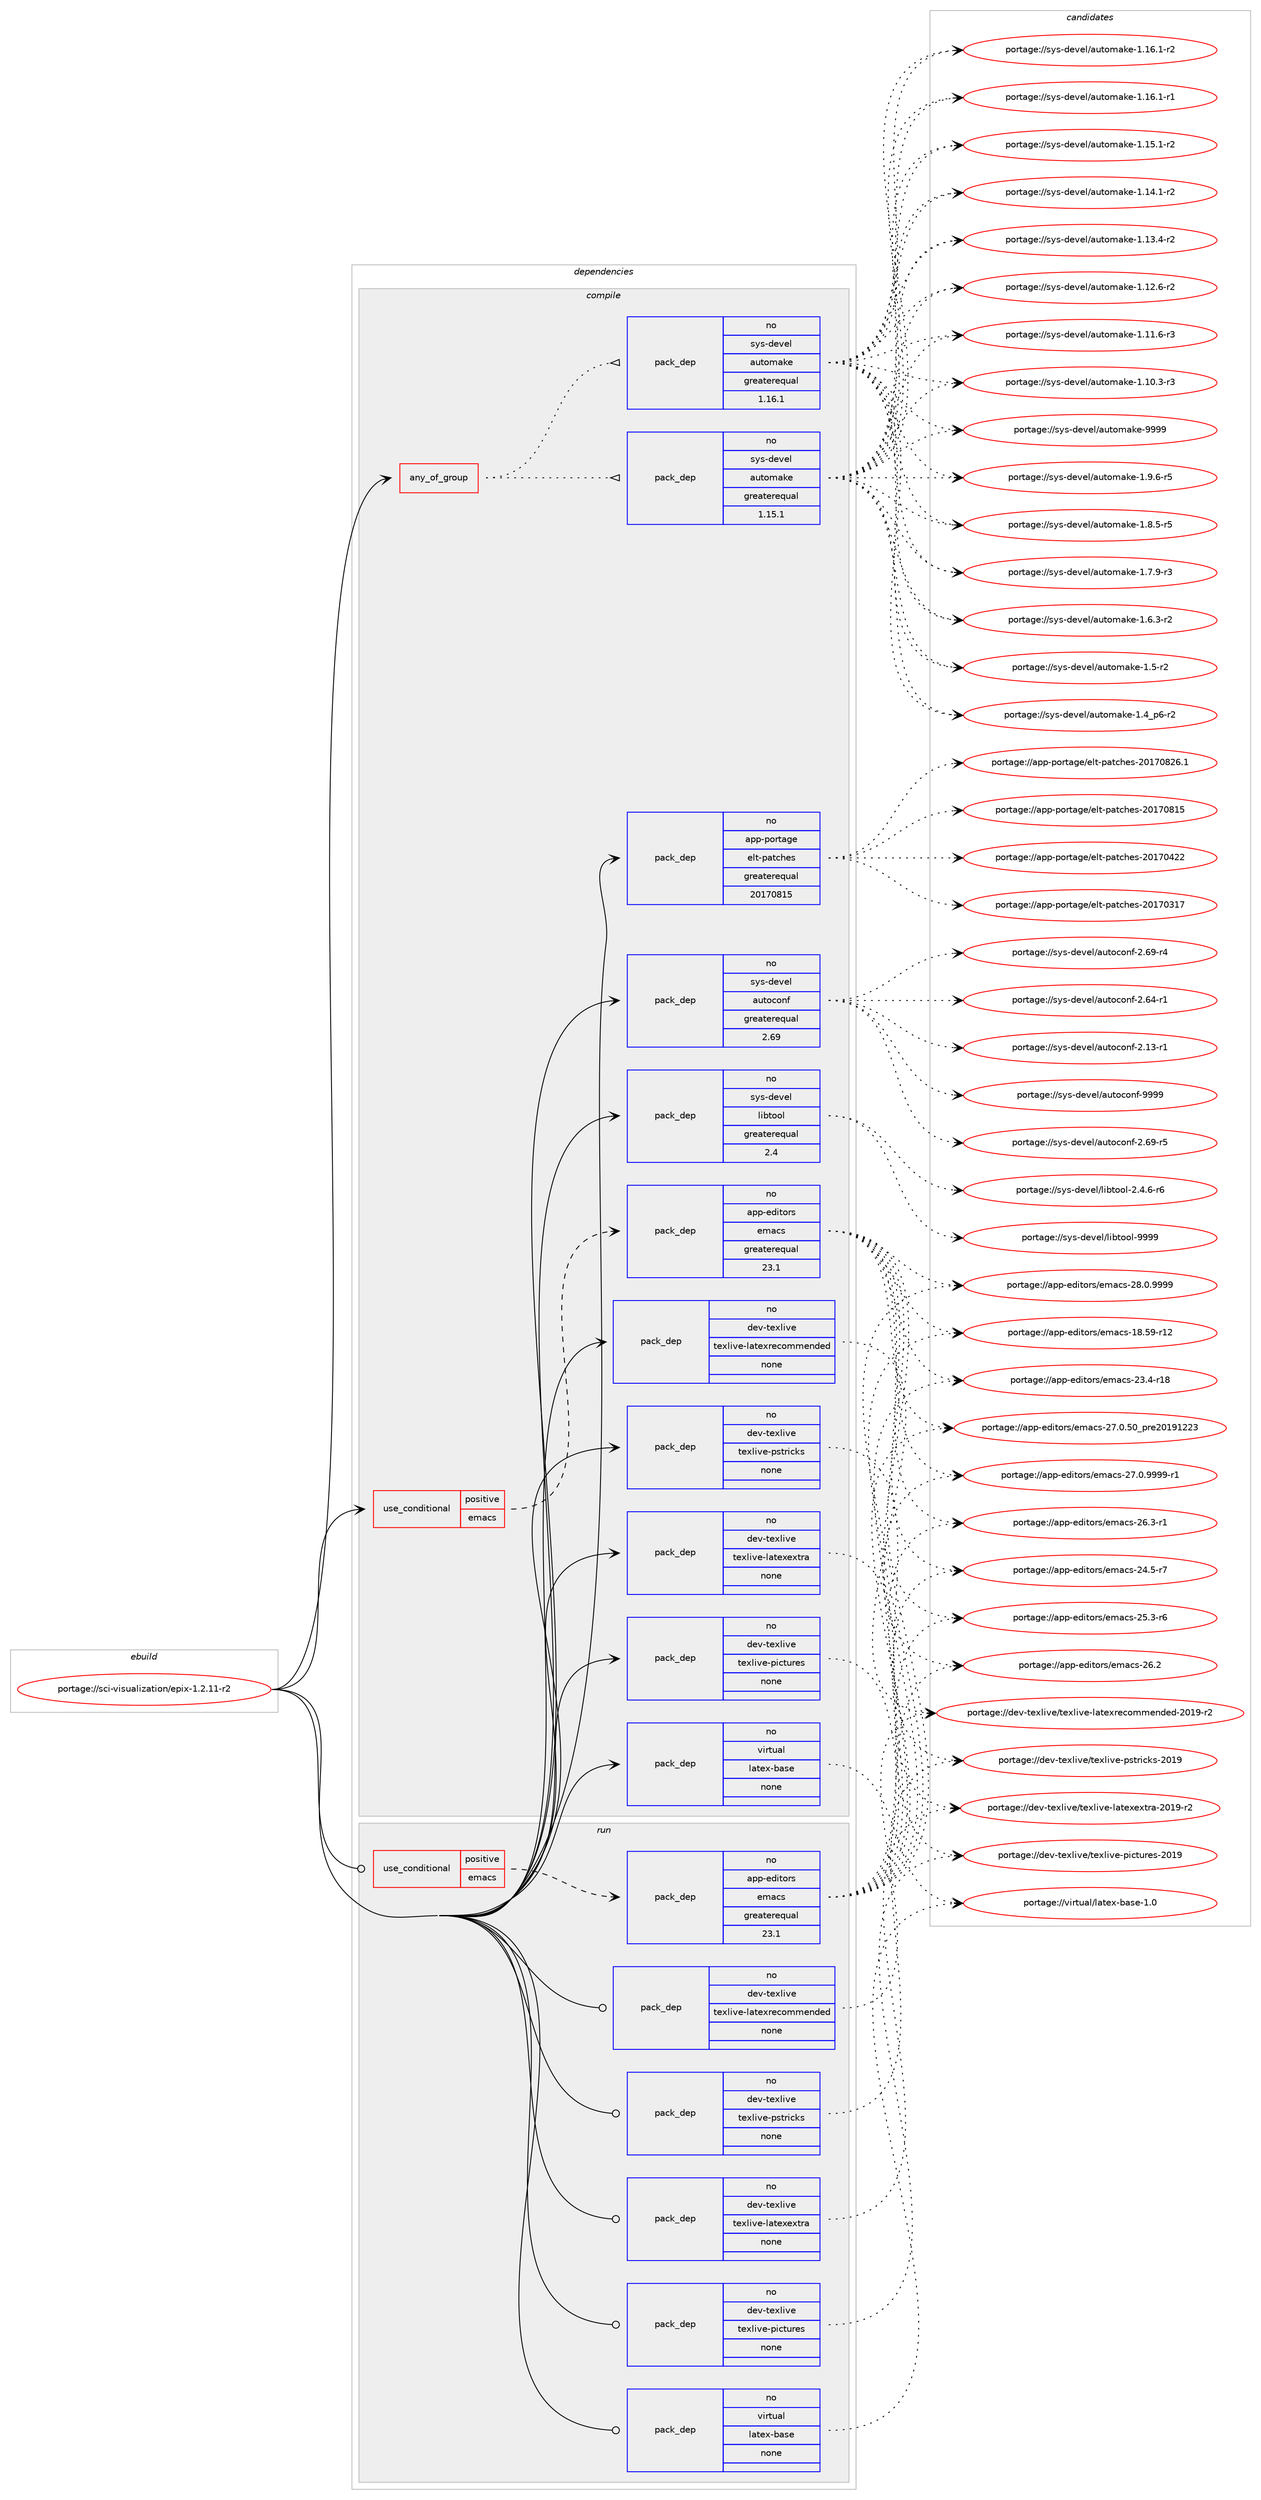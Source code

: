 digraph prolog {

# *************
# Graph options
# *************

newrank=true;
concentrate=true;
compound=true;
graph [rankdir=LR,fontname=Helvetica,fontsize=10,ranksep=1.5];#, ranksep=2.5, nodesep=0.2];
edge  [arrowhead=vee];
node  [fontname=Helvetica,fontsize=10];

# **********
# The ebuild
# **********

subgraph cluster_leftcol {
color=gray;
rank=same;
label=<<i>ebuild</i>>;
id [label="portage://sci-visualization/epix-1.2.11-r2", color=red, width=4, href="../sci-visualization/epix-1.2.11-r2.svg"];
}

# ****************
# The dependencies
# ****************

subgraph cluster_midcol {
color=gray;
label=<<i>dependencies</i>>;
subgraph cluster_compile {
fillcolor="#eeeeee";
style=filled;
label=<<i>compile</i>>;
subgraph any1293 {
dependency78316 [label=<<TABLE BORDER="0" CELLBORDER="1" CELLSPACING="0" CELLPADDING="4"><TR><TD CELLPADDING="10">any_of_group</TD></TR></TABLE>>, shape=none, color=red];subgraph pack61912 {
dependency78317 [label=<<TABLE BORDER="0" CELLBORDER="1" CELLSPACING="0" CELLPADDING="4" WIDTH="220"><TR><TD ROWSPAN="6" CELLPADDING="30">pack_dep</TD></TR><TR><TD WIDTH="110">no</TD></TR><TR><TD>sys-devel</TD></TR><TR><TD>automake</TD></TR><TR><TD>greaterequal</TD></TR><TR><TD>1.16.1</TD></TR></TABLE>>, shape=none, color=blue];
}
dependency78316:e -> dependency78317:w [weight=20,style="dotted",arrowhead="oinv"];
subgraph pack61913 {
dependency78318 [label=<<TABLE BORDER="0" CELLBORDER="1" CELLSPACING="0" CELLPADDING="4" WIDTH="220"><TR><TD ROWSPAN="6" CELLPADDING="30">pack_dep</TD></TR><TR><TD WIDTH="110">no</TD></TR><TR><TD>sys-devel</TD></TR><TR><TD>automake</TD></TR><TR><TD>greaterequal</TD></TR><TR><TD>1.15.1</TD></TR></TABLE>>, shape=none, color=blue];
}
dependency78316:e -> dependency78318:w [weight=20,style="dotted",arrowhead="oinv"];
}
id:e -> dependency78316:w [weight=20,style="solid",arrowhead="vee"];
subgraph cond15027 {
dependency78319 [label=<<TABLE BORDER="0" CELLBORDER="1" CELLSPACING="0" CELLPADDING="4"><TR><TD ROWSPAN="3" CELLPADDING="10">use_conditional</TD></TR><TR><TD>positive</TD></TR><TR><TD>emacs</TD></TR></TABLE>>, shape=none, color=red];
subgraph pack61914 {
dependency78320 [label=<<TABLE BORDER="0" CELLBORDER="1" CELLSPACING="0" CELLPADDING="4" WIDTH="220"><TR><TD ROWSPAN="6" CELLPADDING="30">pack_dep</TD></TR><TR><TD WIDTH="110">no</TD></TR><TR><TD>app-editors</TD></TR><TR><TD>emacs</TD></TR><TR><TD>greaterequal</TD></TR><TR><TD>23.1</TD></TR></TABLE>>, shape=none, color=blue];
}
dependency78319:e -> dependency78320:w [weight=20,style="dashed",arrowhead="vee"];
}
id:e -> dependency78319:w [weight=20,style="solid",arrowhead="vee"];
subgraph pack61915 {
dependency78321 [label=<<TABLE BORDER="0" CELLBORDER="1" CELLSPACING="0" CELLPADDING="4" WIDTH="220"><TR><TD ROWSPAN="6" CELLPADDING="30">pack_dep</TD></TR><TR><TD WIDTH="110">no</TD></TR><TR><TD>app-portage</TD></TR><TR><TD>elt-patches</TD></TR><TR><TD>greaterequal</TD></TR><TR><TD>20170815</TD></TR></TABLE>>, shape=none, color=blue];
}
id:e -> dependency78321:w [weight=20,style="solid",arrowhead="vee"];
subgraph pack61916 {
dependency78322 [label=<<TABLE BORDER="0" CELLBORDER="1" CELLSPACING="0" CELLPADDING="4" WIDTH="220"><TR><TD ROWSPAN="6" CELLPADDING="30">pack_dep</TD></TR><TR><TD WIDTH="110">no</TD></TR><TR><TD>dev-texlive</TD></TR><TR><TD>texlive-latexextra</TD></TR><TR><TD>none</TD></TR><TR><TD></TD></TR></TABLE>>, shape=none, color=blue];
}
id:e -> dependency78322:w [weight=20,style="solid",arrowhead="vee"];
subgraph pack61917 {
dependency78323 [label=<<TABLE BORDER="0" CELLBORDER="1" CELLSPACING="0" CELLPADDING="4" WIDTH="220"><TR><TD ROWSPAN="6" CELLPADDING="30">pack_dep</TD></TR><TR><TD WIDTH="110">no</TD></TR><TR><TD>dev-texlive</TD></TR><TR><TD>texlive-latexrecommended</TD></TR><TR><TD>none</TD></TR><TR><TD></TD></TR></TABLE>>, shape=none, color=blue];
}
id:e -> dependency78323:w [weight=20,style="solid",arrowhead="vee"];
subgraph pack61918 {
dependency78324 [label=<<TABLE BORDER="0" CELLBORDER="1" CELLSPACING="0" CELLPADDING="4" WIDTH="220"><TR><TD ROWSPAN="6" CELLPADDING="30">pack_dep</TD></TR><TR><TD WIDTH="110">no</TD></TR><TR><TD>dev-texlive</TD></TR><TR><TD>texlive-pictures</TD></TR><TR><TD>none</TD></TR><TR><TD></TD></TR></TABLE>>, shape=none, color=blue];
}
id:e -> dependency78324:w [weight=20,style="solid",arrowhead="vee"];
subgraph pack61919 {
dependency78325 [label=<<TABLE BORDER="0" CELLBORDER="1" CELLSPACING="0" CELLPADDING="4" WIDTH="220"><TR><TD ROWSPAN="6" CELLPADDING="30">pack_dep</TD></TR><TR><TD WIDTH="110">no</TD></TR><TR><TD>dev-texlive</TD></TR><TR><TD>texlive-pstricks</TD></TR><TR><TD>none</TD></TR><TR><TD></TD></TR></TABLE>>, shape=none, color=blue];
}
id:e -> dependency78325:w [weight=20,style="solid",arrowhead="vee"];
subgraph pack61920 {
dependency78326 [label=<<TABLE BORDER="0" CELLBORDER="1" CELLSPACING="0" CELLPADDING="4" WIDTH="220"><TR><TD ROWSPAN="6" CELLPADDING="30">pack_dep</TD></TR><TR><TD WIDTH="110">no</TD></TR><TR><TD>sys-devel</TD></TR><TR><TD>autoconf</TD></TR><TR><TD>greaterequal</TD></TR><TR><TD>2.69</TD></TR></TABLE>>, shape=none, color=blue];
}
id:e -> dependency78326:w [weight=20,style="solid",arrowhead="vee"];
subgraph pack61921 {
dependency78327 [label=<<TABLE BORDER="0" CELLBORDER="1" CELLSPACING="0" CELLPADDING="4" WIDTH="220"><TR><TD ROWSPAN="6" CELLPADDING="30">pack_dep</TD></TR><TR><TD WIDTH="110">no</TD></TR><TR><TD>sys-devel</TD></TR><TR><TD>libtool</TD></TR><TR><TD>greaterequal</TD></TR><TR><TD>2.4</TD></TR></TABLE>>, shape=none, color=blue];
}
id:e -> dependency78327:w [weight=20,style="solid",arrowhead="vee"];
subgraph pack61922 {
dependency78328 [label=<<TABLE BORDER="0" CELLBORDER="1" CELLSPACING="0" CELLPADDING="4" WIDTH="220"><TR><TD ROWSPAN="6" CELLPADDING="30">pack_dep</TD></TR><TR><TD WIDTH="110">no</TD></TR><TR><TD>virtual</TD></TR><TR><TD>latex-base</TD></TR><TR><TD>none</TD></TR><TR><TD></TD></TR></TABLE>>, shape=none, color=blue];
}
id:e -> dependency78328:w [weight=20,style="solid",arrowhead="vee"];
}
subgraph cluster_compileandrun {
fillcolor="#eeeeee";
style=filled;
label=<<i>compile and run</i>>;
}
subgraph cluster_run {
fillcolor="#eeeeee";
style=filled;
label=<<i>run</i>>;
subgraph cond15028 {
dependency78329 [label=<<TABLE BORDER="0" CELLBORDER="1" CELLSPACING="0" CELLPADDING="4"><TR><TD ROWSPAN="3" CELLPADDING="10">use_conditional</TD></TR><TR><TD>positive</TD></TR><TR><TD>emacs</TD></TR></TABLE>>, shape=none, color=red];
subgraph pack61923 {
dependency78330 [label=<<TABLE BORDER="0" CELLBORDER="1" CELLSPACING="0" CELLPADDING="4" WIDTH="220"><TR><TD ROWSPAN="6" CELLPADDING="30">pack_dep</TD></TR><TR><TD WIDTH="110">no</TD></TR><TR><TD>app-editors</TD></TR><TR><TD>emacs</TD></TR><TR><TD>greaterequal</TD></TR><TR><TD>23.1</TD></TR></TABLE>>, shape=none, color=blue];
}
dependency78329:e -> dependency78330:w [weight=20,style="dashed",arrowhead="vee"];
}
id:e -> dependency78329:w [weight=20,style="solid",arrowhead="odot"];
subgraph pack61924 {
dependency78331 [label=<<TABLE BORDER="0" CELLBORDER="1" CELLSPACING="0" CELLPADDING="4" WIDTH="220"><TR><TD ROWSPAN="6" CELLPADDING="30">pack_dep</TD></TR><TR><TD WIDTH="110">no</TD></TR><TR><TD>dev-texlive</TD></TR><TR><TD>texlive-latexextra</TD></TR><TR><TD>none</TD></TR><TR><TD></TD></TR></TABLE>>, shape=none, color=blue];
}
id:e -> dependency78331:w [weight=20,style="solid",arrowhead="odot"];
subgraph pack61925 {
dependency78332 [label=<<TABLE BORDER="0" CELLBORDER="1" CELLSPACING="0" CELLPADDING="4" WIDTH="220"><TR><TD ROWSPAN="6" CELLPADDING="30">pack_dep</TD></TR><TR><TD WIDTH="110">no</TD></TR><TR><TD>dev-texlive</TD></TR><TR><TD>texlive-latexrecommended</TD></TR><TR><TD>none</TD></TR><TR><TD></TD></TR></TABLE>>, shape=none, color=blue];
}
id:e -> dependency78332:w [weight=20,style="solid",arrowhead="odot"];
subgraph pack61926 {
dependency78333 [label=<<TABLE BORDER="0" CELLBORDER="1" CELLSPACING="0" CELLPADDING="4" WIDTH="220"><TR><TD ROWSPAN="6" CELLPADDING="30">pack_dep</TD></TR><TR><TD WIDTH="110">no</TD></TR><TR><TD>dev-texlive</TD></TR><TR><TD>texlive-pictures</TD></TR><TR><TD>none</TD></TR><TR><TD></TD></TR></TABLE>>, shape=none, color=blue];
}
id:e -> dependency78333:w [weight=20,style="solid",arrowhead="odot"];
subgraph pack61927 {
dependency78334 [label=<<TABLE BORDER="0" CELLBORDER="1" CELLSPACING="0" CELLPADDING="4" WIDTH="220"><TR><TD ROWSPAN="6" CELLPADDING="30">pack_dep</TD></TR><TR><TD WIDTH="110">no</TD></TR><TR><TD>dev-texlive</TD></TR><TR><TD>texlive-pstricks</TD></TR><TR><TD>none</TD></TR><TR><TD></TD></TR></TABLE>>, shape=none, color=blue];
}
id:e -> dependency78334:w [weight=20,style="solid",arrowhead="odot"];
subgraph pack61928 {
dependency78335 [label=<<TABLE BORDER="0" CELLBORDER="1" CELLSPACING="0" CELLPADDING="4" WIDTH="220"><TR><TD ROWSPAN="6" CELLPADDING="30">pack_dep</TD></TR><TR><TD WIDTH="110">no</TD></TR><TR><TD>virtual</TD></TR><TR><TD>latex-base</TD></TR><TR><TD>none</TD></TR><TR><TD></TD></TR></TABLE>>, shape=none, color=blue];
}
id:e -> dependency78335:w [weight=20,style="solid",arrowhead="odot"];
}
}

# **************
# The candidates
# **************

subgraph cluster_choices {
rank=same;
color=gray;
label=<<i>candidates</i>>;

subgraph choice61912 {
color=black;
nodesep=1;
choice115121115451001011181011084797117116111109971071014557575757 [label="portage://sys-devel/automake-9999", color=red, width=4,href="../sys-devel/automake-9999.svg"];
choice115121115451001011181011084797117116111109971071014549465746544511453 [label="portage://sys-devel/automake-1.9.6-r5", color=red, width=4,href="../sys-devel/automake-1.9.6-r5.svg"];
choice115121115451001011181011084797117116111109971071014549465646534511453 [label="portage://sys-devel/automake-1.8.5-r5", color=red, width=4,href="../sys-devel/automake-1.8.5-r5.svg"];
choice115121115451001011181011084797117116111109971071014549465546574511451 [label="portage://sys-devel/automake-1.7.9-r3", color=red, width=4,href="../sys-devel/automake-1.7.9-r3.svg"];
choice115121115451001011181011084797117116111109971071014549465446514511450 [label="portage://sys-devel/automake-1.6.3-r2", color=red, width=4,href="../sys-devel/automake-1.6.3-r2.svg"];
choice11512111545100101118101108479711711611110997107101454946534511450 [label="portage://sys-devel/automake-1.5-r2", color=red, width=4,href="../sys-devel/automake-1.5-r2.svg"];
choice115121115451001011181011084797117116111109971071014549465295112544511450 [label="portage://sys-devel/automake-1.4_p6-r2", color=red, width=4,href="../sys-devel/automake-1.4_p6-r2.svg"];
choice11512111545100101118101108479711711611110997107101454946495446494511450 [label="portage://sys-devel/automake-1.16.1-r2", color=red, width=4,href="../sys-devel/automake-1.16.1-r2.svg"];
choice11512111545100101118101108479711711611110997107101454946495446494511449 [label="portage://sys-devel/automake-1.16.1-r1", color=red, width=4,href="../sys-devel/automake-1.16.1-r1.svg"];
choice11512111545100101118101108479711711611110997107101454946495346494511450 [label="portage://sys-devel/automake-1.15.1-r2", color=red, width=4,href="../sys-devel/automake-1.15.1-r2.svg"];
choice11512111545100101118101108479711711611110997107101454946495246494511450 [label="portage://sys-devel/automake-1.14.1-r2", color=red, width=4,href="../sys-devel/automake-1.14.1-r2.svg"];
choice11512111545100101118101108479711711611110997107101454946495146524511450 [label="portage://sys-devel/automake-1.13.4-r2", color=red, width=4,href="../sys-devel/automake-1.13.4-r2.svg"];
choice11512111545100101118101108479711711611110997107101454946495046544511450 [label="portage://sys-devel/automake-1.12.6-r2", color=red, width=4,href="../sys-devel/automake-1.12.6-r2.svg"];
choice11512111545100101118101108479711711611110997107101454946494946544511451 [label="portage://sys-devel/automake-1.11.6-r3", color=red, width=4,href="../sys-devel/automake-1.11.6-r3.svg"];
choice11512111545100101118101108479711711611110997107101454946494846514511451 [label="portage://sys-devel/automake-1.10.3-r3", color=red, width=4,href="../sys-devel/automake-1.10.3-r3.svg"];
dependency78317:e -> choice115121115451001011181011084797117116111109971071014557575757:w [style=dotted,weight="100"];
dependency78317:e -> choice115121115451001011181011084797117116111109971071014549465746544511453:w [style=dotted,weight="100"];
dependency78317:e -> choice115121115451001011181011084797117116111109971071014549465646534511453:w [style=dotted,weight="100"];
dependency78317:e -> choice115121115451001011181011084797117116111109971071014549465546574511451:w [style=dotted,weight="100"];
dependency78317:e -> choice115121115451001011181011084797117116111109971071014549465446514511450:w [style=dotted,weight="100"];
dependency78317:e -> choice11512111545100101118101108479711711611110997107101454946534511450:w [style=dotted,weight="100"];
dependency78317:e -> choice115121115451001011181011084797117116111109971071014549465295112544511450:w [style=dotted,weight="100"];
dependency78317:e -> choice11512111545100101118101108479711711611110997107101454946495446494511450:w [style=dotted,weight="100"];
dependency78317:e -> choice11512111545100101118101108479711711611110997107101454946495446494511449:w [style=dotted,weight="100"];
dependency78317:e -> choice11512111545100101118101108479711711611110997107101454946495346494511450:w [style=dotted,weight="100"];
dependency78317:e -> choice11512111545100101118101108479711711611110997107101454946495246494511450:w [style=dotted,weight="100"];
dependency78317:e -> choice11512111545100101118101108479711711611110997107101454946495146524511450:w [style=dotted,weight="100"];
dependency78317:e -> choice11512111545100101118101108479711711611110997107101454946495046544511450:w [style=dotted,weight="100"];
dependency78317:e -> choice11512111545100101118101108479711711611110997107101454946494946544511451:w [style=dotted,weight="100"];
dependency78317:e -> choice11512111545100101118101108479711711611110997107101454946494846514511451:w [style=dotted,weight="100"];
}
subgraph choice61913 {
color=black;
nodesep=1;
choice115121115451001011181011084797117116111109971071014557575757 [label="portage://sys-devel/automake-9999", color=red, width=4,href="../sys-devel/automake-9999.svg"];
choice115121115451001011181011084797117116111109971071014549465746544511453 [label="portage://sys-devel/automake-1.9.6-r5", color=red, width=4,href="../sys-devel/automake-1.9.6-r5.svg"];
choice115121115451001011181011084797117116111109971071014549465646534511453 [label="portage://sys-devel/automake-1.8.5-r5", color=red, width=4,href="../sys-devel/automake-1.8.5-r5.svg"];
choice115121115451001011181011084797117116111109971071014549465546574511451 [label="portage://sys-devel/automake-1.7.9-r3", color=red, width=4,href="../sys-devel/automake-1.7.9-r3.svg"];
choice115121115451001011181011084797117116111109971071014549465446514511450 [label="portage://sys-devel/automake-1.6.3-r2", color=red, width=4,href="../sys-devel/automake-1.6.3-r2.svg"];
choice11512111545100101118101108479711711611110997107101454946534511450 [label="portage://sys-devel/automake-1.5-r2", color=red, width=4,href="../sys-devel/automake-1.5-r2.svg"];
choice115121115451001011181011084797117116111109971071014549465295112544511450 [label="portage://sys-devel/automake-1.4_p6-r2", color=red, width=4,href="../sys-devel/automake-1.4_p6-r2.svg"];
choice11512111545100101118101108479711711611110997107101454946495446494511450 [label="portage://sys-devel/automake-1.16.1-r2", color=red, width=4,href="../sys-devel/automake-1.16.1-r2.svg"];
choice11512111545100101118101108479711711611110997107101454946495446494511449 [label="portage://sys-devel/automake-1.16.1-r1", color=red, width=4,href="../sys-devel/automake-1.16.1-r1.svg"];
choice11512111545100101118101108479711711611110997107101454946495346494511450 [label="portage://sys-devel/automake-1.15.1-r2", color=red, width=4,href="../sys-devel/automake-1.15.1-r2.svg"];
choice11512111545100101118101108479711711611110997107101454946495246494511450 [label="portage://sys-devel/automake-1.14.1-r2", color=red, width=4,href="../sys-devel/automake-1.14.1-r2.svg"];
choice11512111545100101118101108479711711611110997107101454946495146524511450 [label="portage://sys-devel/automake-1.13.4-r2", color=red, width=4,href="../sys-devel/automake-1.13.4-r2.svg"];
choice11512111545100101118101108479711711611110997107101454946495046544511450 [label="portage://sys-devel/automake-1.12.6-r2", color=red, width=4,href="../sys-devel/automake-1.12.6-r2.svg"];
choice11512111545100101118101108479711711611110997107101454946494946544511451 [label="portage://sys-devel/automake-1.11.6-r3", color=red, width=4,href="../sys-devel/automake-1.11.6-r3.svg"];
choice11512111545100101118101108479711711611110997107101454946494846514511451 [label="portage://sys-devel/automake-1.10.3-r3", color=red, width=4,href="../sys-devel/automake-1.10.3-r3.svg"];
dependency78318:e -> choice115121115451001011181011084797117116111109971071014557575757:w [style=dotted,weight="100"];
dependency78318:e -> choice115121115451001011181011084797117116111109971071014549465746544511453:w [style=dotted,weight="100"];
dependency78318:e -> choice115121115451001011181011084797117116111109971071014549465646534511453:w [style=dotted,weight="100"];
dependency78318:e -> choice115121115451001011181011084797117116111109971071014549465546574511451:w [style=dotted,weight="100"];
dependency78318:e -> choice115121115451001011181011084797117116111109971071014549465446514511450:w [style=dotted,weight="100"];
dependency78318:e -> choice11512111545100101118101108479711711611110997107101454946534511450:w [style=dotted,weight="100"];
dependency78318:e -> choice115121115451001011181011084797117116111109971071014549465295112544511450:w [style=dotted,weight="100"];
dependency78318:e -> choice11512111545100101118101108479711711611110997107101454946495446494511450:w [style=dotted,weight="100"];
dependency78318:e -> choice11512111545100101118101108479711711611110997107101454946495446494511449:w [style=dotted,weight="100"];
dependency78318:e -> choice11512111545100101118101108479711711611110997107101454946495346494511450:w [style=dotted,weight="100"];
dependency78318:e -> choice11512111545100101118101108479711711611110997107101454946495246494511450:w [style=dotted,weight="100"];
dependency78318:e -> choice11512111545100101118101108479711711611110997107101454946495146524511450:w [style=dotted,weight="100"];
dependency78318:e -> choice11512111545100101118101108479711711611110997107101454946495046544511450:w [style=dotted,weight="100"];
dependency78318:e -> choice11512111545100101118101108479711711611110997107101454946494946544511451:w [style=dotted,weight="100"];
dependency78318:e -> choice11512111545100101118101108479711711611110997107101454946494846514511451:w [style=dotted,weight="100"];
}
subgraph choice61914 {
color=black;
nodesep=1;
choice971121124510110010511611111411547101109979911545505646484657575757 [label="portage://app-editors/emacs-28.0.9999", color=red, width=4,href="../app-editors/emacs-28.0.9999.svg"];
choice9711211245101100105116111114115471011099799115455055464846575757574511449 [label="portage://app-editors/emacs-27.0.9999-r1", color=red, width=4,href="../app-editors/emacs-27.0.9999-r1.svg"];
choice97112112451011001051161111141154710110997991154550554648465348951121141015048495749505051 [label="portage://app-editors/emacs-27.0.50_pre20191223", color=red, width=4,href="../app-editors/emacs-27.0.50_pre20191223.svg"];
choice971121124510110010511611111411547101109979911545505446514511449 [label="portage://app-editors/emacs-26.3-r1", color=red, width=4,href="../app-editors/emacs-26.3-r1.svg"];
choice97112112451011001051161111141154710110997991154550544650 [label="portage://app-editors/emacs-26.2", color=red, width=4,href="../app-editors/emacs-26.2.svg"];
choice971121124510110010511611111411547101109979911545505346514511454 [label="portage://app-editors/emacs-25.3-r6", color=red, width=4,href="../app-editors/emacs-25.3-r6.svg"];
choice971121124510110010511611111411547101109979911545505246534511455 [label="portage://app-editors/emacs-24.5-r7", color=red, width=4,href="../app-editors/emacs-24.5-r7.svg"];
choice97112112451011001051161111141154710110997991154550514652451144956 [label="portage://app-editors/emacs-23.4-r18", color=red, width=4,href="../app-editors/emacs-23.4-r18.svg"];
choice9711211245101100105116111114115471011099799115454956465357451144950 [label="portage://app-editors/emacs-18.59-r12", color=red, width=4,href="../app-editors/emacs-18.59-r12.svg"];
dependency78320:e -> choice971121124510110010511611111411547101109979911545505646484657575757:w [style=dotted,weight="100"];
dependency78320:e -> choice9711211245101100105116111114115471011099799115455055464846575757574511449:w [style=dotted,weight="100"];
dependency78320:e -> choice97112112451011001051161111141154710110997991154550554648465348951121141015048495749505051:w [style=dotted,weight="100"];
dependency78320:e -> choice971121124510110010511611111411547101109979911545505446514511449:w [style=dotted,weight="100"];
dependency78320:e -> choice97112112451011001051161111141154710110997991154550544650:w [style=dotted,weight="100"];
dependency78320:e -> choice971121124510110010511611111411547101109979911545505346514511454:w [style=dotted,weight="100"];
dependency78320:e -> choice971121124510110010511611111411547101109979911545505246534511455:w [style=dotted,weight="100"];
dependency78320:e -> choice97112112451011001051161111141154710110997991154550514652451144956:w [style=dotted,weight="100"];
dependency78320:e -> choice9711211245101100105116111114115471011099799115454956465357451144950:w [style=dotted,weight="100"];
}
subgraph choice61915 {
color=black;
nodesep=1;
choice971121124511211111411697103101471011081164511297116991041011154550484955485650544649 [label="portage://app-portage/elt-patches-20170826.1", color=red, width=4,href="../app-portage/elt-patches-20170826.1.svg"];
choice97112112451121111141169710310147101108116451129711699104101115455048495548564953 [label="portage://app-portage/elt-patches-20170815", color=red, width=4,href="../app-portage/elt-patches-20170815.svg"];
choice97112112451121111141169710310147101108116451129711699104101115455048495548525050 [label="portage://app-portage/elt-patches-20170422", color=red, width=4,href="../app-portage/elt-patches-20170422.svg"];
choice97112112451121111141169710310147101108116451129711699104101115455048495548514955 [label="portage://app-portage/elt-patches-20170317", color=red, width=4,href="../app-portage/elt-patches-20170317.svg"];
dependency78321:e -> choice971121124511211111411697103101471011081164511297116991041011154550484955485650544649:w [style=dotted,weight="100"];
dependency78321:e -> choice97112112451121111141169710310147101108116451129711699104101115455048495548564953:w [style=dotted,weight="100"];
dependency78321:e -> choice97112112451121111141169710310147101108116451129711699104101115455048495548525050:w [style=dotted,weight="100"];
dependency78321:e -> choice97112112451121111141169710310147101108116451129711699104101115455048495548514955:w [style=dotted,weight="100"];
}
subgraph choice61916 {
color=black;
nodesep=1;
choice100101118451161011201081051181014711610112010810511810145108971161011201011201161149745504849574511450 [label="portage://dev-texlive/texlive-latexextra-2019-r2", color=red, width=4,href="../dev-texlive/texlive-latexextra-2019-r2.svg"];
dependency78322:e -> choice100101118451161011201081051181014711610112010810511810145108971161011201011201161149745504849574511450:w [style=dotted,weight="100"];
}
subgraph choice61917 {
color=black;
nodesep=1;
choice100101118451161011201081051181014711610112010810511810145108971161011201141019911110910910111010010110045504849574511450 [label="portage://dev-texlive/texlive-latexrecommended-2019-r2", color=red, width=4,href="../dev-texlive/texlive-latexrecommended-2019-r2.svg"];
dependency78323:e -> choice100101118451161011201081051181014711610112010810511810145108971161011201141019911110910910111010010110045504849574511450:w [style=dotted,weight="100"];
}
subgraph choice61918 {
color=black;
nodesep=1;
choice100101118451161011201081051181014711610112010810511810145112105991161171141011154550484957 [label="portage://dev-texlive/texlive-pictures-2019", color=red, width=4,href="../dev-texlive/texlive-pictures-2019.svg"];
dependency78324:e -> choice100101118451161011201081051181014711610112010810511810145112105991161171141011154550484957:w [style=dotted,weight="100"];
}
subgraph choice61919 {
color=black;
nodesep=1;
choice100101118451161011201081051181014711610112010810511810145112115116114105991071154550484957 [label="portage://dev-texlive/texlive-pstricks-2019", color=red, width=4,href="../dev-texlive/texlive-pstricks-2019.svg"];
dependency78325:e -> choice100101118451161011201081051181014711610112010810511810145112115116114105991071154550484957:w [style=dotted,weight="100"];
}
subgraph choice61920 {
color=black;
nodesep=1;
choice115121115451001011181011084797117116111991111101024557575757 [label="portage://sys-devel/autoconf-9999", color=red, width=4,href="../sys-devel/autoconf-9999.svg"];
choice1151211154510010111810110847971171161119911111010245504654574511453 [label="portage://sys-devel/autoconf-2.69-r5", color=red, width=4,href="../sys-devel/autoconf-2.69-r5.svg"];
choice1151211154510010111810110847971171161119911111010245504654574511452 [label="portage://sys-devel/autoconf-2.69-r4", color=red, width=4,href="../sys-devel/autoconf-2.69-r4.svg"];
choice1151211154510010111810110847971171161119911111010245504654524511449 [label="portage://sys-devel/autoconf-2.64-r1", color=red, width=4,href="../sys-devel/autoconf-2.64-r1.svg"];
choice1151211154510010111810110847971171161119911111010245504649514511449 [label="portage://sys-devel/autoconf-2.13-r1", color=red, width=4,href="../sys-devel/autoconf-2.13-r1.svg"];
dependency78326:e -> choice115121115451001011181011084797117116111991111101024557575757:w [style=dotted,weight="100"];
dependency78326:e -> choice1151211154510010111810110847971171161119911111010245504654574511453:w [style=dotted,weight="100"];
dependency78326:e -> choice1151211154510010111810110847971171161119911111010245504654574511452:w [style=dotted,weight="100"];
dependency78326:e -> choice1151211154510010111810110847971171161119911111010245504654524511449:w [style=dotted,weight="100"];
dependency78326:e -> choice1151211154510010111810110847971171161119911111010245504649514511449:w [style=dotted,weight="100"];
}
subgraph choice61921 {
color=black;
nodesep=1;
choice1151211154510010111810110847108105981161111111084557575757 [label="portage://sys-devel/libtool-9999", color=red, width=4,href="../sys-devel/libtool-9999.svg"];
choice1151211154510010111810110847108105981161111111084550465246544511454 [label="portage://sys-devel/libtool-2.4.6-r6", color=red, width=4,href="../sys-devel/libtool-2.4.6-r6.svg"];
dependency78327:e -> choice1151211154510010111810110847108105981161111111084557575757:w [style=dotted,weight="100"];
dependency78327:e -> choice1151211154510010111810110847108105981161111111084550465246544511454:w [style=dotted,weight="100"];
}
subgraph choice61922 {
color=black;
nodesep=1;
choice11810511411611797108471089711610112045989711510145494648 [label="portage://virtual/latex-base-1.0", color=red, width=4,href="../virtual/latex-base-1.0.svg"];
dependency78328:e -> choice11810511411611797108471089711610112045989711510145494648:w [style=dotted,weight="100"];
}
subgraph choice61923 {
color=black;
nodesep=1;
choice971121124510110010511611111411547101109979911545505646484657575757 [label="portage://app-editors/emacs-28.0.9999", color=red, width=4,href="../app-editors/emacs-28.0.9999.svg"];
choice9711211245101100105116111114115471011099799115455055464846575757574511449 [label="portage://app-editors/emacs-27.0.9999-r1", color=red, width=4,href="../app-editors/emacs-27.0.9999-r1.svg"];
choice97112112451011001051161111141154710110997991154550554648465348951121141015048495749505051 [label="portage://app-editors/emacs-27.0.50_pre20191223", color=red, width=4,href="../app-editors/emacs-27.0.50_pre20191223.svg"];
choice971121124510110010511611111411547101109979911545505446514511449 [label="portage://app-editors/emacs-26.3-r1", color=red, width=4,href="../app-editors/emacs-26.3-r1.svg"];
choice97112112451011001051161111141154710110997991154550544650 [label="portage://app-editors/emacs-26.2", color=red, width=4,href="../app-editors/emacs-26.2.svg"];
choice971121124510110010511611111411547101109979911545505346514511454 [label="portage://app-editors/emacs-25.3-r6", color=red, width=4,href="../app-editors/emacs-25.3-r6.svg"];
choice971121124510110010511611111411547101109979911545505246534511455 [label="portage://app-editors/emacs-24.5-r7", color=red, width=4,href="../app-editors/emacs-24.5-r7.svg"];
choice97112112451011001051161111141154710110997991154550514652451144956 [label="portage://app-editors/emacs-23.4-r18", color=red, width=4,href="../app-editors/emacs-23.4-r18.svg"];
choice9711211245101100105116111114115471011099799115454956465357451144950 [label="portage://app-editors/emacs-18.59-r12", color=red, width=4,href="../app-editors/emacs-18.59-r12.svg"];
dependency78330:e -> choice971121124510110010511611111411547101109979911545505646484657575757:w [style=dotted,weight="100"];
dependency78330:e -> choice9711211245101100105116111114115471011099799115455055464846575757574511449:w [style=dotted,weight="100"];
dependency78330:e -> choice97112112451011001051161111141154710110997991154550554648465348951121141015048495749505051:w [style=dotted,weight="100"];
dependency78330:e -> choice971121124510110010511611111411547101109979911545505446514511449:w [style=dotted,weight="100"];
dependency78330:e -> choice97112112451011001051161111141154710110997991154550544650:w [style=dotted,weight="100"];
dependency78330:e -> choice971121124510110010511611111411547101109979911545505346514511454:w [style=dotted,weight="100"];
dependency78330:e -> choice971121124510110010511611111411547101109979911545505246534511455:w [style=dotted,weight="100"];
dependency78330:e -> choice97112112451011001051161111141154710110997991154550514652451144956:w [style=dotted,weight="100"];
dependency78330:e -> choice9711211245101100105116111114115471011099799115454956465357451144950:w [style=dotted,weight="100"];
}
subgraph choice61924 {
color=black;
nodesep=1;
choice100101118451161011201081051181014711610112010810511810145108971161011201011201161149745504849574511450 [label="portage://dev-texlive/texlive-latexextra-2019-r2", color=red, width=4,href="../dev-texlive/texlive-latexextra-2019-r2.svg"];
dependency78331:e -> choice100101118451161011201081051181014711610112010810511810145108971161011201011201161149745504849574511450:w [style=dotted,weight="100"];
}
subgraph choice61925 {
color=black;
nodesep=1;
choice100101118451161011201081051181014711610112010810511810145108971161011201141019911110910910111010010110045504849574511450 [label="portage://dev-texlive/texlive-latexrecommended-2019-r2", color=red, width=4,href="../dev-texlive/texlive-latexrecommended-2019-r2.svg"];
dependency78332:e -> choice100101118451161011201081051181014711610112010810511810145108971161011201141019911110910910111010010110045504849574511450:w [style=dotted,weight="100"];
}
subgraph choice61926 {
color=black;
nodesep=1;
choice100101118451161011201081051181014711610112010810511810145112105991161171141011154550484957 [label="portage://dev-texlive/texlive-pictures-2019", color=red, width=4,href="../dev-texlive/texlive-pictures-2019.svg"];
dependency78333:e -> choice100101118451161011201081051181014711610112010810511810145112105991161171141011154550484957:w [style=dotted,weight="100"];
}
subgraph choice61927 {
color=black;
nodesep=1;
choice100101118451161011201081051181014711610112010810511810145112115116114105991071154550484957 [label="portage://dev-texlive/texlive-pstricks-2019", color=red, width=4,href="../dev-texlive/texlive-pstricks-2019.svg"];
dependency78334:e -> choice100101118451161011201081051181014711610112010810511810145112115116114105991071154550484957:w [style=dotted,weight="100"];
}
subgraph choice61928 {
color=black;
nodesep=1;
choice11810511411611797108471089711610112045989711510145494648 [label="portage://virtual/latex-base-1.0", color=red, width=4,href="../virtual/latex-base-1.0.svg"];
dependency78335:e -> choice11810511411611797108471089711610112045989711510145494648:w [style=dotted,weight="100"];
}
}

}
